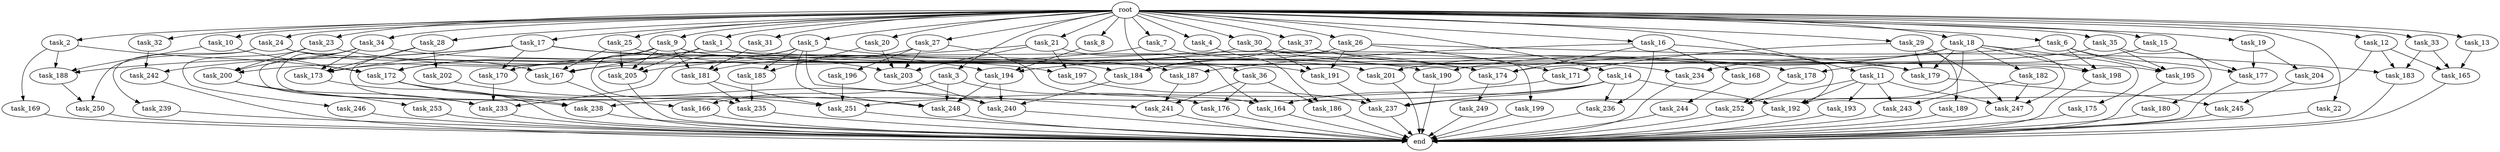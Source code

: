 digraph G {
  task_8 [size="102.400000"];
  task_239 [size="13743895347.200001"];
  task_173 [size="91053306675.200012"];
  task_189 [size="69578470195.199997"];
  task_17 [size="102.400000"];
  task_204 [size="69578470195.199997"];
  task_242 [size="91053306675.200012"];
  task_35 [size="102.400000"];
  task_26 [size="102.400000"];
  task_15 [size="102.400000"];
  task_252 [size="17179869184.000000"];
  task_178 [size="171798691840.000000"];
  task_251 [size="262851998515.200012"];
  task_167 [size="85899345920.000000"];
  task_205 [size="103079215104.000000"];
  task_33 [size="102.400000"];
  task_186 [size="127990025420.800003"];
  task_181 [size="115105123532.800003"];
  task_169 [size="42090679500.800003"];
  task_233 [size="48962627174.400002"];
  task_176 [size="111669149696.000000"];
  task_187 [size="29205777612.800003"];
  task_13 [size="102.400000"];
  task_30 [size="102.400000"];
  task_5 [size="102.400000"];
  task_36 [size="102.400000"];
  task_200 [size="48103633715.200005"];
  task_201 [size="116823110451.200012"];
  task_6 [size="102.400000"];
  task_7 [size="102.400000"];
  task_240 [size="186401580646.400024"];
  task_22 [size="102.400000"];
  task_241 [size="110810156236.800003"];
  task_3 [size="102.400000"];
  task_179 [size="172657685299.200012"];
  task_234 [size="107374182400.000000"];
  task_164 [size="53257594470.400002"];
  task_188 [size="85040352460.800003"];
  task_236 [size="15461882265.600000"];
  task_193 [size="3435973836.800000"];
  task_183 [size="152900835737.600006"];
  task_191 [size="48103633715.200005"];
  task_175 [size="85899345920.000000"];
  task_253 [size="13743895347.200001"];
  task_202 [size="42090679500.800003"];
  root [size="0.000000"];
  task_182 [size="85899345920.000000"];
  task_245 [size="35218731827.200005"];
  task_12 [size="102.400000"];
  task_21 [size="102.400000"];
  task_18 [size="102.400000"];
  task_180 [size="21474836480.000000"];
  task_31 [size="102.400000"];
  task_244 [size="30923764531.200001"];
  task_27 [size="102.400000"];
  task_9 [size="102.400000"];
  task_237 [size="154618822656.000000"];
  task_1 [size="102.400000"];
  task_192 [size="104797202022.400009"];
  task_28 [size="102.400000"];
  task_174 [size="64424509440.000000"];
  task_247 [size="166644731084.800018"];
  task_29 [size="102.400000"];
  task_185 [size="27487790694.400002"];
  task_34 [size="102.400000"];
  task_10 [size="102.400000"];
  task_177 [size="158913789952.000000"];
  task_194 [size="55834574848.000000"];
  task_2 [size="102.400000"];
  task_171 [size="83322365542.400009"];
  end [size="0.000000"];
  task_184 [size="48962627174.400002"];
  task_197 [size="58411555225.600006"];
  task_16 [size="102.400000"];
  task_14 [size="102.400000"];
  task_24 [size="102.400000"];
  task_198 [size="103079215104.000000"];
  task_195 [size="38654705664.000000"];
  task_243 [size="11166914969.600000"];
  task_19 [size="102.400000"];
  task_32 [size="102.400000"];
  task_196 [size="42090679500.800003"];
  task_170 [size="107374182400.000000"];
  task_25 [size="102.400000"];
  task_4 [size="102.400000"];
  task_235 [size="158913789952.000000"];
  task_166 [size="111669149696.000000"];
  task_23 [size="102.400000"];
  task_37 [size="102.400000"];
  task_165 [size="181247619891.200012"];
  task_168 [size="7730941132.800000"];
  task_11 [size="102.400000"];
  task_190 [size="116823110451.200012"];
  task_249 [size="21474836480.000000"];
  task_172 [size="108233175859.200012"];
  task_250 [size="55834574848.000000"];
  task_246 [size="3435973836.800000"];
  task_20 [size="102.400000"];
  task_203 [size="62706522521.600006"];
  task_199 [size="3435973836.800000"];
  task_238 [size="107374182400.000000"];
  task_248 [size="224197292851.200012"];

  task_8 -> task_194 [size="301989888.000000"];
  task_239 -> end [size="1.000000"];
  task_173 -> end [size="1.000000"];
  task_189 -> end [size="1.000000"];
  task_17 -> task_194 [size="209715200.000000"];
  task_17 -> task_242 [size="209715200.000000"];
  task_17 -> task_173 [size="209715200.000000"];
  task_17 -> task_187 [size="209715200.000000"];
  task_17 -> task_188 [size="209715200.000000"];
  task_17 -> task_170 [size="209715200.000000"];
  task_17 -> task_174 [size="209715200.000000"];
  task_204 -> task_245 [size="134217728.000000"];
  task_242 -> end [size="1.000000"];
  task_35 -> task_174 [size="209715200.000000"];
  task_35 -> task_180 [size="209715200.000000"];
  task_35 -> task_195 [size="209715200.000000"];
  task_26 -> task_191 [size="134217728.000000"];
  task_26 -> task_184 [size="134217728.000000"];
  task_26 -> task_171 [size="134217728.000000"];
  task_26 -> task_183 [size="134217728.000000"];
  task_15 -> task_177 [size="838860800.000000"];
  task_15 -> task_178 [size="838860800.000000"];
  task_252 -> end [size="1.000000"];
  task_178 -> task_252 [size="134217728.000000"];
  task_251 -> end [size="1.000000"];
  task_167 -> end [size="1.000000"];
  task_205 -> end [size="1.000000"];
  task_33 -> task_165 [size="679477248.000000"];
  task_33 -> task_183 [size="679477248.000000"];
  task_186 -> end [size="1.000000"];
  task_181 -> task_235 [size="838860800.000000"];
  task_181 -> task_251 [size="838860800.000000"];
  task_169 -> end [size="1.000000"];
  task_233 -> end [size="1.000000"];
  task_176 -> end [size="1.000000"];
  task_187 -> task_241 [size="536870912.000000"];
  task_13 -> task_165 [size="411041792.000000"];
  task_30 -> task_191 [size="33554432.000000"];
  task_30 -> task_167 [size="33554432.000000"];
  task_30 -> task_199 [size="33554432.000000"];
  task_30 -> task_179 [size="33554432.000000"];
  task_5 -> task_185 [size="134217728.000000"];
  task_5 -> task_172 [size="134217728.000000"];
  task_5 -> task_233 [size="134217728.000000"];
  task_5 -> task_241 [size="134217728.000000"];
  task_5 -> task_174 [size="134217728.000000"];
  task_5 -> task_248 [size="134217728.000000"];
  task_36 -> task_241 [size="411041792.000000"];
  task_36 -> task_176 [size="411041792.000000"];
  task_36 -> task_186 [size="411041792.000000"];
  task_200 -> task_233 [size="134217728.000000"];
  task_200 -> task_253 [size="134217728.000000"];
  task_201 -> end [size="1.000000"];
  task_6 -> task_194 [size="33554432.000000"];
  task_6 -> task_198 [size="33554432.000000"];
  task_6 -> task_195 [size="33554432.000000"];
  task_6 -> task_177 [size="33554432.000000"];
  task_7 -> task_170 [size="838860800.000000"];
  task_7 -> task_178 [size="838860800.000000"];
  task_240 -> end [size="1.000000"];
  task_22 -> end [size="1.000000"];
  task_241 -> end [size="1.000000"];
  task_3 -> task_166 [size="679477248.000000"];
  task_3 -> task_176 [size="679477248.000000"];
  task_3 -> task_248 [size="679477248.000000"];
  task_179 -> task_245 [size="209715200.000000"];
  task_234 -> end [size="1.000000"];
  task_164 -> end [size="1.000000"];
  task_188 -> task_250 [size="411041792.000000"];
  task_236 -> end [size="1.000000"];
  task_193 -> end [size="1.000000"];
  task_183 -> end [size="1.000000"];
  task_191 -> task_237 [size="679477248.000000"];
  task_175 -> end [size="1.000000"];
  task_253 -> end [size="1.000000"];
  task_202 -> task_240 [size="536870912.000000"];
  root -> task_8 [size="1.000000"];
  root -> task_14 [size="1.000000"];
  root -> task_24 [size="1.000000"];
  root -> task_13 [size="1.000000"];
  root -> task_33 [size="1.000000"];
  root -> task_12 [size="1.000000"];
  root -> task_21 [size="1.000000"];
  root -> task_18 [size="1.000000"];
  root -> task_22 [size="1.000000"];
  root -> task_31 [size="1.000000"];
  root -> task_9 [size="1.000000"];
  root -> task_5 [size="1.000000"];
  root -> task_36 [size="1.000000"];
  root -> task_32 [size="1.000000"];
  root -> task_26 [size="1.000000"];
  root -> task_15 [size="1.000000"];
  root -> task_6 [size="1.000000"];
  root -> task_4 [size="1.000000"];
  root -> task_25 [size="1.000000"];
  root -> task_30 [size="1.000000"];
  root -> task_34 [size="1.000000"];
  root -> task_3 [size="1.000000"];
  root -> task_19 [size="1.000000"];
  root -> task_10 [size="1.000000"];
  root -> task_23 [size="1.000000"];
  root -> task_37 [size="1.000000"];
  root -> task_1 [size="1.000000"];
  root -> task_17 [size="1.000000"];
  root -> task_2 [size="1.000000"];
  root -> task_29 [size="1.000000"];
  root -> task_20 [size="1.000000"];
  root -> task_35 [size="1.000000"];
  root -> task_7 [size="1.000000"];
  root -> task_27 [size="1.000000"];
  root -> task_11 [size="1.000000"];
  root -> task_28 [size="1.000000"];
  root -> task_16 [size="1.000000"];
  task_182 -> task_247 [size="75497472.000000"];
  task_182 -> task_243 [size="75497472.000000"];
  task_245 -> end [size="1.000000"];
  task_12 -> task_237 [size="679477248.000000"];
  task_12 -> task_165 [size="679477248.000000"];
  task_12 -> task_183 [size="679477248.000000"];
  task_21 -> task_164 [size="33554432.000000"];
  task_21 -> task_205 [size="33554432.000000"];
  task_21 -> task_197 [size="33554432.000000"];
  task_21 -> task_203 [size="33554432.000000"];
  task_18 -> task_190 [size="838860800.000000"];
  task_18 -> task_179 [size="838860800.000000"];
  task_18 -> task_234 [size="838860800.000000"];
  task_18 -> task_192 [size="838860800.000000"];
  task_18 -> task_201 [size="838860800.000000"];
  task_18 -> task_198 [size="838860800.000000"];
  task_18 -> task_175 [size="838860800.000000"];
  task_18 -> task_247 [size="838860800.000000"];
  task_18 -> task_182 [size="838860800.000000"];
  task_180 -> end [size="1.000000"];
  task_31 -> task_181 [size="411041792.000000"];
  task_244 -> end [size="1.000000"];
  task_27 -> task_164 [size="411041792.000000"];
  task_27 -> task_181 [size="411041792.000000"];
  task_27 -> task_203 [size="411041792.000000"];
  task_27 -> task_196 [size="411041792.000000"];
  task_9 -> task_190 [size="301989888.000000"];
  task_9 -> task_172 [size="301989888.000000"];
  task_9 -> task_205 [size="301989888.000000"];
  task_9 -> task_200 [size="301989888.000000"];
  task_9 -> task_191 [size="301989888.000000"];
  task_9 -> task_201 [size="301989888.000000"];
  task_9 -> task_235 [size="301989888.000000"];
  task_9 -> task_181 [size="301989888.000000"];
  task_237 -> end [size="1.000000"];
  task_1 -> task_205 [size="134217728.000000"];
  task_1 -> task_198 [size="134217728.000000"];
  task_1 -> task_195 [size="134217728.000000"];
  task_1 -> task_167 [size="134217728.000000"];
  task_1 -> task_173 [size="134217728.000000"];
  task_192 -> end [size="1.000000"];
  task_28 -> task_202 [size="411041792.000000"];
  task_28 -> task_166 [size="411041792.000000"];
  task_28 -> task_173 [size="411041792.000000"];
  task_174 -> task_249 [size="209715200.000000"];
  task_247 -> end [size="1.000000"];
  task_29 -> task_189 [size="679477248.000000"];
  task_29 -> task_179 [size="679477248.000000"];
  task_29 -> task_171 [size="679477248.000000"];
  task_29 -> task_247 [size="679477248.000000"];
  task_185 -> task_235 [size="411041792.000000"];
  task_34 -> task_200 [size="134217728.000000"];
  task_34 -> task_184 [size="134217728.000000"];
  task_34 -> task_233 [size="134217728.000000"];
  task_34 -> task_173 [size="134217728.000000"];
  task_34 -> task_238 [size="134217728.000000"];
  task_10 -> task_188 [size="209715200.000000"];
  task_10 -> task_172 [size="209715200.000000"];
  task_177 -> end [size="1.000000"];
  task_194 -> task_240 [size="536870912.000000"];
  task_194 -> task_248 [size="536870912.000000"];
  task_2 -> task_188 [size="411041792.000000"];
  task_2 -> task_172 [size="411041792.000000"];
  task_2 -> task_169 [size="411041792.000000"];
  task_171 -> task_251 [size="209715200.000000"];
  task_184 -> task_240 [size="209715200.000000"];
  task_197 -> task_237 [size="75497472.000000"];
  task_16 -> task_236 [size="75497472.000000"];
  task_16 -> task_174 [size="75497472.000000"];
  task_16 -> task_168 [size="75497472.000000"];
  task_16 -> task_187 [size="75497472.000000"];
  task_16 -> task_192 [size="75497472.000000"];
  task_14 -> task_164 [size="75497472.000000"];
  task_14 -> task_236 [size="75497472.000000"];
  task_14 -> task_192 [size="75497472.000000"];
  task_14 -> task_237 [size="75497472.000000"];
  task_14 -> task_238 [size="75497472.000000"];
  task_24 -> task_239 [size="134217728.000000"];
  task_24 -> task_167 [size="134217728.000000"];
  task_24 -> task_250 [size="134217728.000000"];
  task_24 -> task_179 [size="134217728.000000"];
  task_198 -> end [size="1.000000"];
  task_195 -> end [size="1.000000"];
  task_243 -> end [size="1.000000"];
  task_19 -> task_204 [size="679477248.000000"];
  task_19 -> task_177 [size="679477248.000000"];
  task_32 -> task_242 [size="679477248.000000"];
  task_196 -> task_251 [size="679477248.000000"];
  task_170 -> task_233 [size="75497472.000000"];
  task_25 -> task_205 [size="536870912.000000"];
  task_25 -> task_167 [size="536870912.000000"];
  task_25 -> task_197 [size="536870912.000000"];
  task_4 -> task_186 [size="838860800.000000"];
  task_235 -> end [size="1.000000"];
  task_166 -> end [size="1.000000"];
  task_23 -> task_200 [size="33554432.000000"];
  task_23 -> task_246 [size="33554432.000000"];
  task_23 -> task_203 [size="33554432.000000"];
  task_37 -> task_184 [size="209715200.000000"];
  task_37 -> task_234 [size="209715200.000000"];
  task_165 -> end [size="1.000000"];
  task_168 -> task_244 [size="301989888.000000"];
  task_11 -> task_247 [size="33554432.000000"];
  task_11 -> task_192 [size="33554432.000000"];
  task_11 -> task_252 [size="33554432.000000"];
  task_11 -> task_243 [size="33554432.000000"];
  task_11 -> task_193 [size="33554432.000000"];
  task_190 -> end [size="1.000000"];
  task_249 -> end [size="1.000000"];
  task_172 -> task_251 [size="838860800.000000"];
  task_172 -> task_238 [size="838860800.000000"];
  task_172 -> task_248 [size="838860800.000000"];
  task_250 -> end [size="1.000000"];
  task_246 -> end [size="1.000000"];
  task_20 -> task_185 [size="134217728.000000"];
  task_20 -> task_203 [size="134217728.000000"];
  task_203 -> task_240 [size="536870912.000000"];
  task_199 -> end [size="1.000000"];
  task_238 -> end [size="1.000000"];
  task_248 -> end [size="1.000000"];
}
